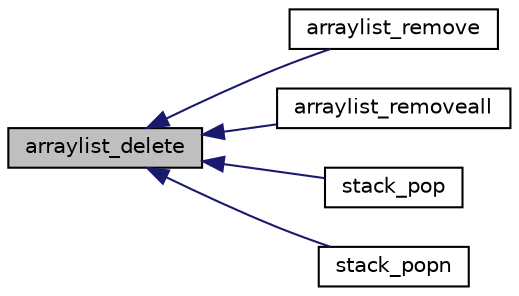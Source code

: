 digraph "arraylist_delete"
{
 // INTERACTIVE_SVG=YES
  edge [fontname="Helvetica",fontsize="10",labelfontname="Helvetica",labelfontsize="10"];
  node [fontname="Helvetica",fontsize="10",shape=record];
  rankdir="LR";
  Node1 [label="arraylist_delete",height=0.2,width=0.4,color="black", fillcolor="grey75", style="filled", fontcolor="black"];
  Node1 -> Node2 [dir="back",color="midnightblue",fontsize="10",style="solid",fontname="Helvetica"];
  Node2 [label="arraylist_remove",height=0.2,width=0.4,color="black", fillcolor="white", style="filled",URL="$arraylist_8h.html#a22aeeb47116363fb6733341e36bfd829"];
  Node1 -> Node3 [dir="back",color="midnightblue",fontsize="10",style="solid",fontname="Helvetica"];
  Node3 [label="arraylist_removeall",height=0.2,width=0.4,color="black", fillcolor="white", style="filled",URL="$arraylist_8h.html#a55903647e985b86cb141733cc6d46bed"];
  Node1 -> Node4 [dir="back",color="midnightblue",fontsize="10",style="solid",fontname="Helvetica"];
  Node4 [label="stack_pop",height=0.2,width=0.4,color="black", fillcolor="white", style="filled",URL="$stack_8h.html#ada2d46ded21cd4daf6bdee28a869234a"];
  Node1 -> Node5 [dir="back",color="midnightblue",fontsize="10",style="solid",fontname="Helvetica"];
  Node5 [label="stack_popn",height=0.2,width=0.4,color="black", fillcolor="white", style="filled",URL="$stack_8h.html#a648d4f1403ac5491029476d568872540"];
}
